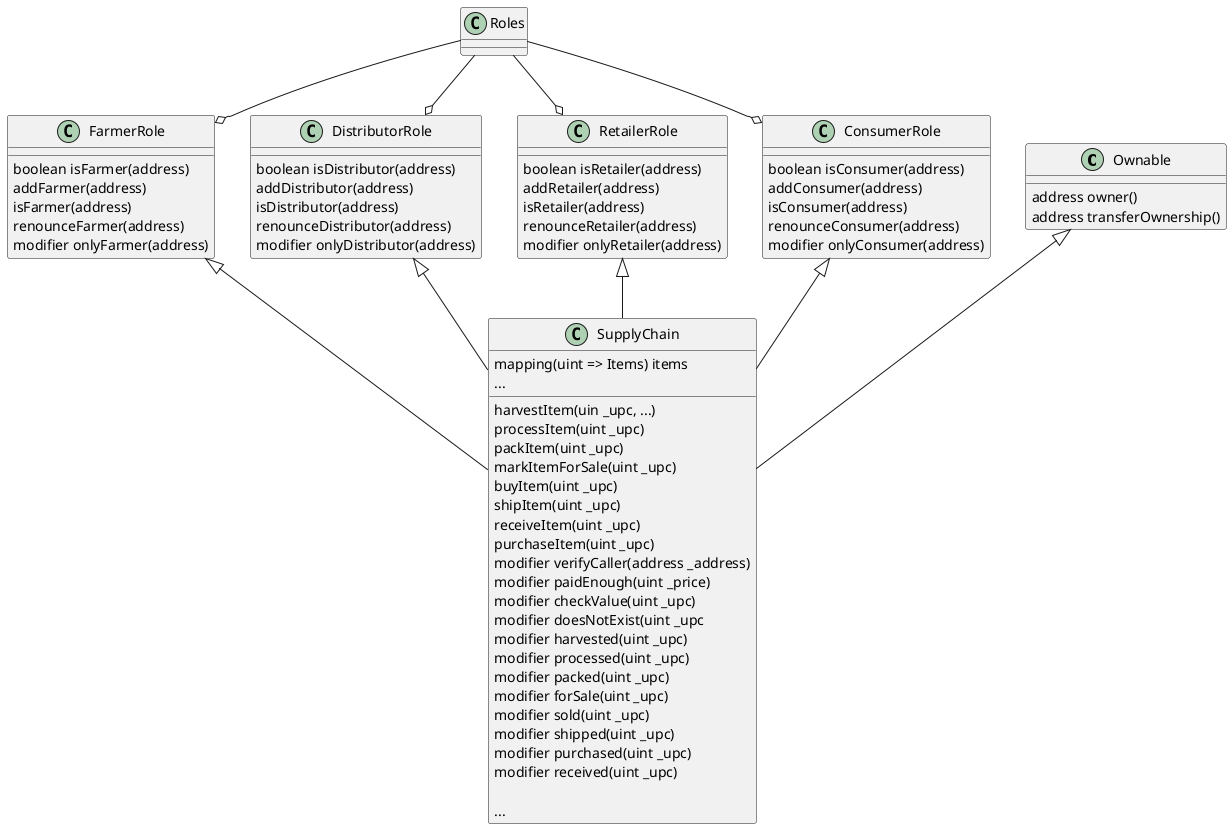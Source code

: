 @startuml

class Ownable{
    address owner()
    address transferOwnership()
}

class FarmerRole{
    boolean isFarmer(address)
    addFarmer(address)
    isFarmer(address)
    renounceFarmer(address)
    modifier onlyFarmer(address)
}

class DistributorRole{
    boolean isDistributor(address)
    addDistributor(address)
    isDistributor(address)
    renounceDistributor(address)
    modifier onlyDistributor(address)
}

class RetailerRole{
    boolean isRetailer(address)
    addRetailer(address)
    isRetailer(address)
    renounceRetailer(address)
    modifier onlyRetailer(address)
}

class ConsumerRole{
    boolean isConsumer(address)
    addConsumer(address)
    isConsumer(address)
    renounceConsumer(address)
    modifier onlyConsumer(address)
}

class SupplyChain{
    {field} mapping(uint => Items) items
    {field} ...
    harvestItem(uin _upc, ...)
    processItem(uint _upc)
    packItem(uint _upc)
    markItemForSale(uint _upc)
    buyItem(uint _upc)
    shipItem(uint _upc)
    receiveItem(uint _upc)
    purchaseItem(uint _upc)
    modifier verifyCaller(address _address)
    modifier paidEnough(uint _price)
    modifier checkValue(uint _upc)
    modifier doesNotExist(uint _upc
    modifier harvested(uint _upc)
    modifier processed(uint _upc)
    modifier packed(uint _upc)
    modifier forSale(uint _upc)
    modifier sold(uint _upc)
    modifier shipped(uint _upc)
    modifier purchased(uint _upc)
    modifier received(uint _upc)
    
    {method} ...
}

Ownable <|-- SupplyChain
FarmerRole <|-- SupplyChain
DistributorRole <|-- SupplyChain
RetailerRole <|-- SupplyChain
ConsumerRole <|-- SupplyChain
FarmerRole o-up- Roles
DistributorRole o-up- Roles
RetailerRole o-up- Roles
ConsumerRole o-up- Roles

@enduml

